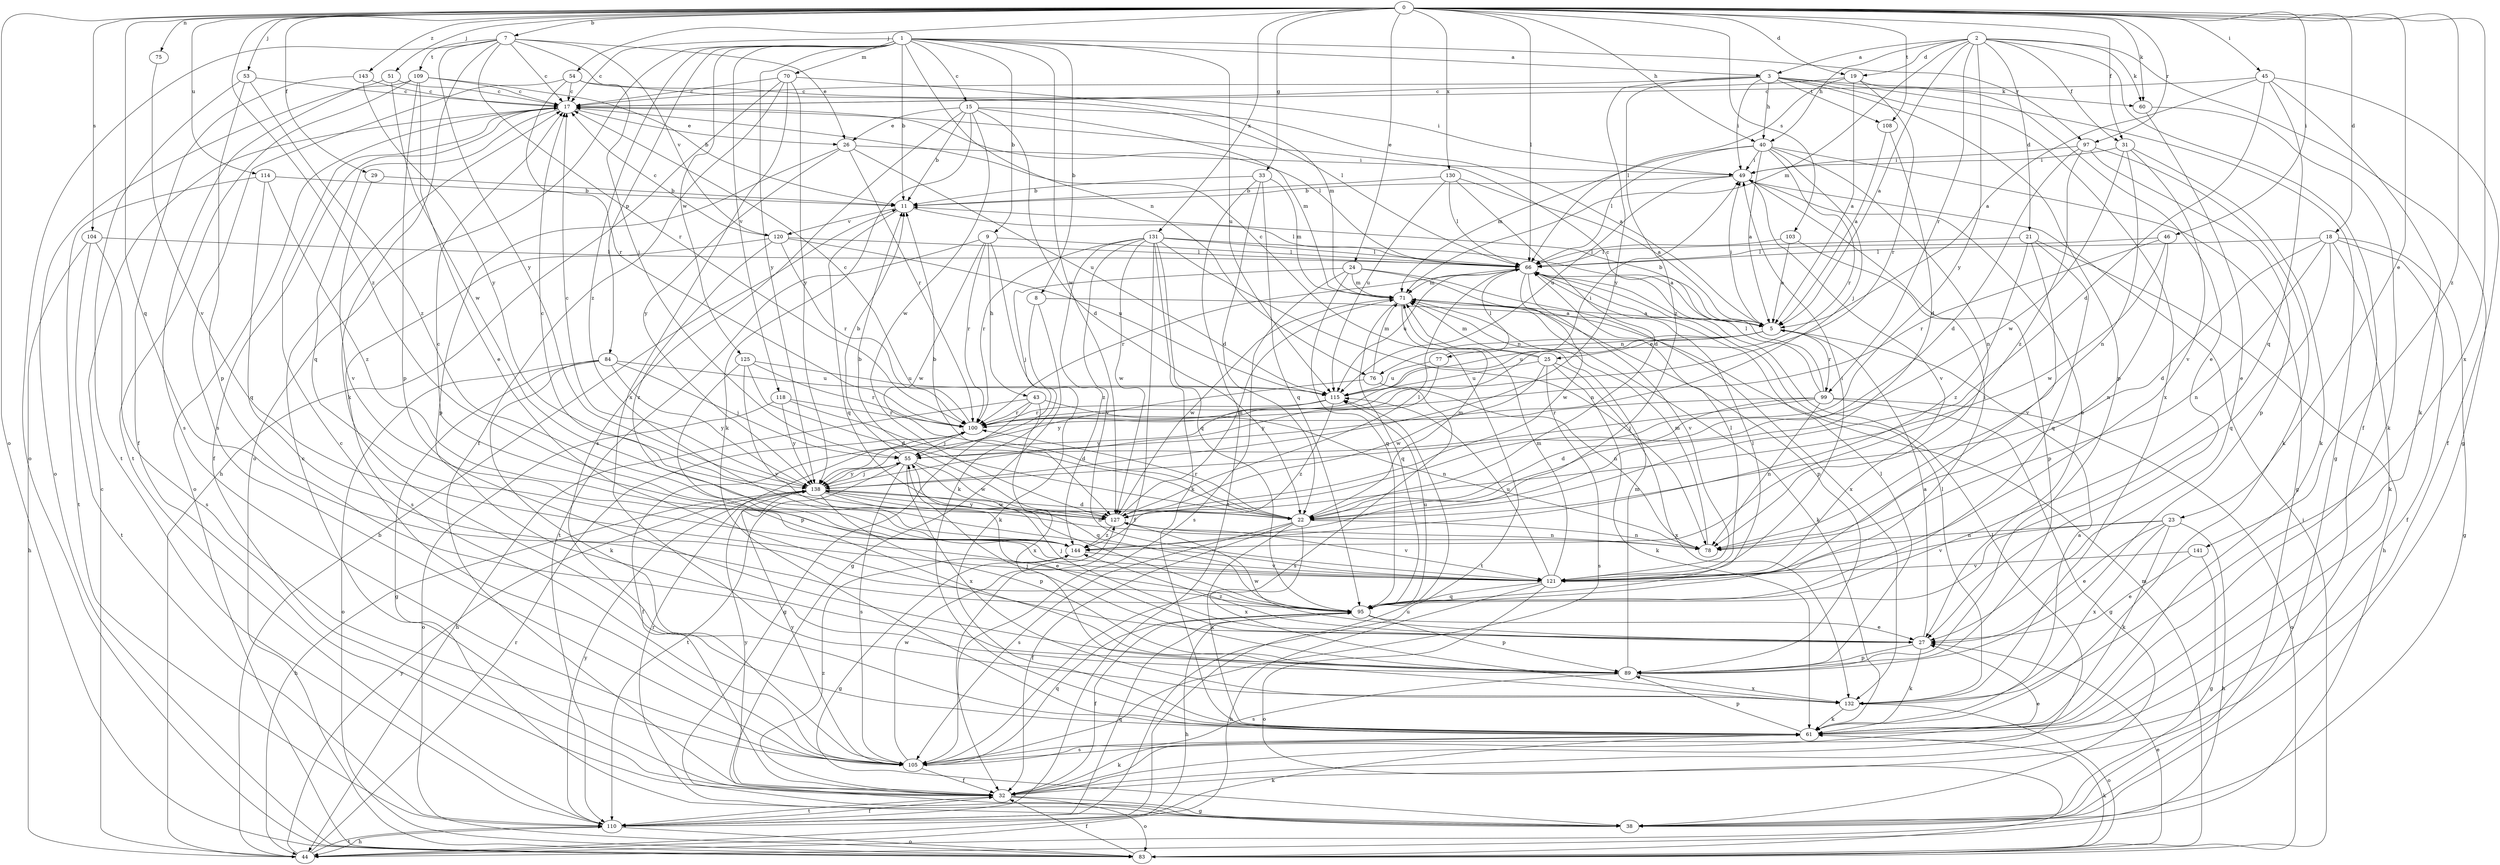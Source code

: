 strict digraph  {
0;
1;
2;
3;
5;
7;
8;
9;
11;
15;
17;
18;
19;
21;
22;
23;
24;
25;
26;
27;
29;
31;
32;
33;
38;
40;
43;
44;
45;
46;
49;
51;
53;
54;
55;
60;
61;
66;
70;
71;
75;
76;
77;
78;
83;
84;
89;
95;
97;
99;
100;
103;
104;
105;
108;
109;
110;
114;
115;
118;
120;
121;
125;
127;
130;
131;
132;
138;
141;
143;
144;
0 -> 7  [label=b];
0 -> 18  [label=d];
0 -> 19  [label=d];
0 -> 23  [label=e];
0 -> 24  [label=e];
0 -> 29  [label=f];
0 -> 31  [label=f];
0 -> 33  [label=g];
0 -> 40  [label=h];
0 -> 45  [label=i];
0 -> 46  [label=i];
0 -> 51  [label=j];
0 -> 53  [label=j];
0 -> 54  [label=j];
0 -> 60  [label=k];
0 -> 66  [label=l];
0 -> 75  [label=n];
0 -> 83  [label=o];
0 -> 95  [label=q];
0 -> 97  [label=r];
0 -> 103  [label=s];
0 -> 104  [label=s];
0 -> 108  [label=t];
0 -> 114  [label=u];
0 -> 130  [label=x];
0 -> 131  [label=x];
0 -> 132  [label=x];
0 -> 141  [label=z];
0 -> 143  [label=z];
0 -> 144  [label=z];
1 -> 3  [label=a];
1 -> 8  [label=b];
1 -> 9  [label=b];
1 -> 11  [label=b];
1 -> 15  [label=c];
1 -> 17  [label=c];
1 -> 70  [label=m];
1 -> 76  [label=n];
1 -> 83  [label=o];
1 -> 84  [label=p];
1 -> 97  [label=r];
1 -> 115  [label=u];
1 -> 118  [label=v];
1 -> 125  [label=w];
1 -> 127  [label=w];
1 -> 138  [label=y];
1 -> 144  [label=z];
2 -> 3  [label=a];
2 -> 5  [label=a];
2 -> 19  [label=d];
2 -> 21  [label=d];
2 -> 31  [label=f];
2 -> 32  [label=f];
2 -> 38  [label=g];
2 -> 40  [label=h];
2 -> 60  [label=k];
2 -> 71  [label=m];
2 -> 99  [label=r];
2 -> 138  [label=y];
3 -> 17  [label=c];
3 -> 38  [label=g];
3 -> 40  [label=h];
3 -> 49  [label=i];
3 -> 60  [label=k];
3 -> 89  [label=p];
3 -> 108  [label=t];
3 -> 132  [label=x];
3 -> 138  [label=y];
3 -> 144  [label=z];
5 -> 11  [label=b];
5 -> 25  [label=e];
5 -> 49  [label=i];
5 -> 76  [label=n];
5 -> 77  [label=n];
5 -> 99  [label=r];
5 -> 115  [label=u];
7 -> 17  [label=c];
7 -> 26  [label=e];
7 -> 55  [label=j];
7 -> 61  [label=k];
7 -> 83  [label=o];
7 -> 100  [label=r];
7 -> 109  [label=t];
7 -> 120  [label=v];
7 -> 138  [label=y];
8 -> 5  [label=a];
8 -> 38  [label=g];
8 -> 61  [label=k];
9 -> 43  [label=h];
9 -> 61  [label=k];
9 -> 66  [label=l];
9 -> 100  [label=r];
9 -> 110  [label=t];
9 -> 127  [label=w];
11 -> 66  [label=l];
11 -> 95  [label=q];
11 -> 120  [label=v];
15 -> 5  [label=a];
15 -> 11  [label=b];
15 -> 22  [label=d];
15 -> 26  [label=e];
15 -> 61  [label=k];
15 -> 71  [label=m];
15 -> 105  [label=s];
15 -> 127  [label=w];
17 -> 26  [label=e];
17 -> 32  [label=f];
17 -> 66  [label=l];
17 -> 83  [label=o];
17 -> 95  [label=q];
18 -> 22  [label=d];
18 -> 32  [label=f];
18 -> 38  [label=g];
18 -> 61  [label=k];
18 -> 66  [label=l];
18 -> 78  [label=n];
18 -> 95  [label=q];
19 -> 5  [label=a];
19 -> 17  [label=c];
19 -> 27  [label=e];
19 -> 66  [label=l];
19 -> 100  [label=r];
21 -> 44  [label=h];
21 -> 66  [label=l];
21 -> 95  [label=q];
21 -> 121  [label=v];
21 -> 144  [label=z];
22 -> 11  [label=b];
22 -> 17  [label=c];
22 -> 32  [label=f];
22 -> 61  [label=k];
22 -> 71  [label=m];
22 -> 78  [label=n];
22 -> 100  [label=r];
22 -> 105  [label=s];
22 -> 132  [label=x];
23 -> 27  [label=e];
23 -> 44  [label=h];
23 -> 61  [label=k];
23 -> 78  [label=n];
23 -> 121  [label=v];
23 -> 132  [label=x];
24 -> 55  [label=j];
24 -> 71  [label=m];
24 -> 89  [label=p];
24 -> 95  [label=q];
24 -> 105  [label=s];
24 -> 132  [label=x];
25 -> 17  [label=c];
25 -> 61  [label=k];
25 -> 71  [label=m];
25 -> 105  [label=s];
25 -> 115  [label=u];
25 -> 127  [label=w];
25 -> 132  [label=x];
26 -> 49  [label=i];
26 -> 89  [label=p];
26 -> 100  [label=r];
26 -> 115  [label=u];
26 -> 138  [label=y];
27 -> 5  [label=a];
27 -> 55  [label=j];
27 -> 61  [label=k];
27 -> 89  [label=p];
27 -> 127  [label=w];
27 -> 144  [label=z];
29 -> 11  [label=b];
29 -> 121  [label=v];
31 -> 49  [label=i];
31 -> 61  [label=k];
31 -> 78  [label=n];
31 -> 121  [label=v];
31 -> 127  [label=w];
32 -> 17  [label=c];
32 -> 38  [label=g];
32 -> 61  [label=k];
32 -> 66  [label=l];
32 -> 83  [label=o];
32 -> 110  [label=t];
32 -> 138  [label=y];
32 -> 144  [label=z];
33 -> 11  [label=b];
33 -> 22  [label=d];
33 -> 71  [label=m];
33 -> 95  [label=q];
33 -> 110  [label=t];
38 -> 100  [label=r];
40 -> 5  [label=a];
40 -> 38  [label=g];
40 -> 49  [label=i];
40 -> 55  [label=j];
40 -> 66  [label=l];
40 -> 71  [label=m];
40 -> 78  [label=n];
40 -> 100  [label=r];
43 -> 38  [label=g];
43 -> 44  [label=h];
43 -> 78  [label=n];
43 -> 100  [label=r];
43 -> 132  [label=x];
44 -> 11  [label=b];
44 -> 17  [label=c];
44 -> 100  [label=r];
44 -> 110  [label=t];
44 -> 138  [label=y];
45 -> 5  [label=a];
45 -> 17  [label=c];
45 -> 22  [label=d];
45 -> 32  [label=f];
45 -> 61  [label=k];
45 -> 95  [label=q];
46 -> 66  [label=l];
46 -> 78  [label=n];
46 -> 100  [label=r];
46 -> 127  [label=w];
49 -> 11  [label=b];
49 -> 27  [label=e];
49 -> 115  [label=u];
49 -> 121  [label=v];
51 -> 17  [label=c];
51 -> 105  [label=s];
51 -> 127  [label=w];
53 -> 17  [label=c];
53 -> 89  [label=p];
53 -> 110  [label=t];
53 -> 144  [label=z];
54 -> 17  [label=c];
54 -> 49  [label=i];
54 -> 66  [label=l];
54 -> 100  [label=r];
54 -> 105  [label=s];
55 -> 11  [label=b];
55 -> 95  [label=q];
55 -> 105  [label=s];
55 -> 110  [label=t];
55 -> 127  [label=w];
55 -> 132  [label=x];
55 -> 138  [label=y];
60 -> 27  [label=e];
60 -> 61  [label=k];
61 -> 5  [label=a];
61 -> 89  [label=p];
61 -> 105  [label=s];
66 -> 71  [label=m];
66 -> 100  [label=r];
66 -> 115  [label=u];
66 -> 121  [label=v];
66 -> 127  [label=w];
70 -> 17  [label=c];
70 -> 32  [label=f];
70 -> 44  [label=h];
70 -> 71  [label=m];
70 -> 132  [label=x];
70 -> 138  [label=y];
71 -> 5  [label=a];
71 -> 61  [label=k];
71 -> 95  [label=q];
71 -> 110  [label=t];
71 -> 127  [label=w];
75 -> 121  [label=v];
76 -> 71  [label=m];
76 -> 78  [label=n];
76 -> 105  [label=s];
76 -> 138  [label=y];
77 -> 66  [label=l];
77 -> 115  [label=u];
77 -> 138  [label=y];
78 -> 71  [label=m];
83 -> 27  [label=e];
83 -> 32  [label=f];
83 -> 49  [label=i];
83 -> 61  [label=k];
83 -> 71  [label=m];
84 -> 38  [label=g];
84 -> 55  [label=j];
84 -> 61  [label=k];
84 -> 83  [label=o];
84 -> 115  [label=u];
84 -> 138  [label=y];
89 -> 55  [label=j];
89 -> 66  [label=l];
89 -> 71  [label=m];
89 -> 105  [label=s];
89 -> 132  [label=x];
95 -> 27  [label=e];
95 -> 32  [label=f];
95 -> 44  [label=h];
95 -> 49  [label=i];
95 -> 66  [label=l];
95 -> 89  [label=p];
95 -> 115  [label=u];
97 -> 22  [label=d];
97 -> 49  [label=i];
97 -> 61  [label=k];
97 -> 89  [label=p];
97 -> 144  [label=z];
99 -> 17  [label=c];
99 -> 22  [label=d];
99 -> 38  [label=g];
99 -> 55  [label=j];
99 -> 66  [label=l];
99 -> 78  [label=n];
99 -> 83  [label=o];
99 -> 100  [label=r];
100 -> 17  [label=c];
100 -> 32  [label=f];
100 -> 49  [label=i];
100 -> 55  [label=j];
103 -> 5  [label=a];
103 -> 66  [label=l];
103 -> 89  [label=p];
104 -> 44  [label=h];
104 -> 66  [label=l];
104 -> 105  [label=s];
104 -> 110  [label=t];
105 -> 17  [label=c];
105 -> 27  [label=e];
105 -> 32  [label=f];
105 -> 95  [label=q];
105 -> 127  [label=w];
105 -> 138  [label=y];
108 -> 5  [label=a];
108 -> 22  [label=d];
109 -> 11  [label=b];
109 -> 17  [label=c];
109 -> 27  [label=e];
109 -> 83  [label=o];
109 -> 89  [label=p];
109 -> 110  [label=t];
110 -> 32  [label=f];
110 -> 44  [label=h];
110 -> 61  [label=k];
110 -> 83  [label=o];
110 -> 95  [label=q];
110 -> 115  [label=u];
110 -> 138  [label=y];
114 -> 11  [label=b];
114 -> 95  [label=q];
114 -> 110  [label=t];
114 -> 144  [label=z];
115 -> 100  [label=r];
115 -> 138  [label=y];
115 -> 144  [label=z];
118 -> 22  [label=d];
118 -> 83  [label=o];
118 -> 100  [label=r];
118 -> 138  [label=y];
120 -> 17  [label=c];
120 -> 66  [label=l];
120 -> 100  [label=r];
120 -> 105  [label=s];
120 -> 115  [label=u];
120 -> 144  [label=z];
121 -> 17  [label=c];
121 -> 44  [label=h];
121 -> 49  [label=i];
121 -> 66  [label=l];
121 -> 71  [label=m];
121 -> 83  [label=o];
121 -> 95  [label=q];
121 -> 115  [label=u];
125 -> 22  [label=d];
125 -> 89  [label=p];
125 -> 100  [label=r];
125 -> 115  [label=u];
125 -> 121  [label=v];
127 -> 11  [label=b];
127 -> 66  [label=l];
127 -> 71  [label=m];
127 -> 78  [label=n];
127 -> 121  [label=v];
127 -> 138  [label=y];
127 -> 144  [label=z];
130 -> 5  [label=a];
130 -> 11  [label=b];
130 -> 22  [label=d];
130 -> 66  [label=l];
130 -> 115  [label=u];
131 -> 5  [label=a];
131 -> 32  [label=f];
131 -> 61  [label=k];
131 -> 66  [label=l];
131 -> 78  [label=n];
131 -> 95  [label=q];
131 -> 100  [label=r];
131 -> 121  [label=v];
131 -> 127  [label=w];
131 -> 144  [label=z];
132 -> 61  [label=k];
132 -> 66  [label=l];
132 -> 83  [label=o];
138 -> 17  [label=c];
138 -> 22  [label=d];
138 -> 27  [label=e];
138 -> 44  [label=h];
138 -> 55  [label=j];
138 -> 78  [label=n];
138 -> 89  [label=p];
138 -> 127  [label=w];
141 -> 27  [label=e];
141 -> 38  [label=g];
141 -> 121  [label=v];
143 -> 17  [label=c];
143 -> 32  [label=f];
143 -> 138  [label=y];
144 -> 38  [label=g];
144 -> 121  [label=v];
}
